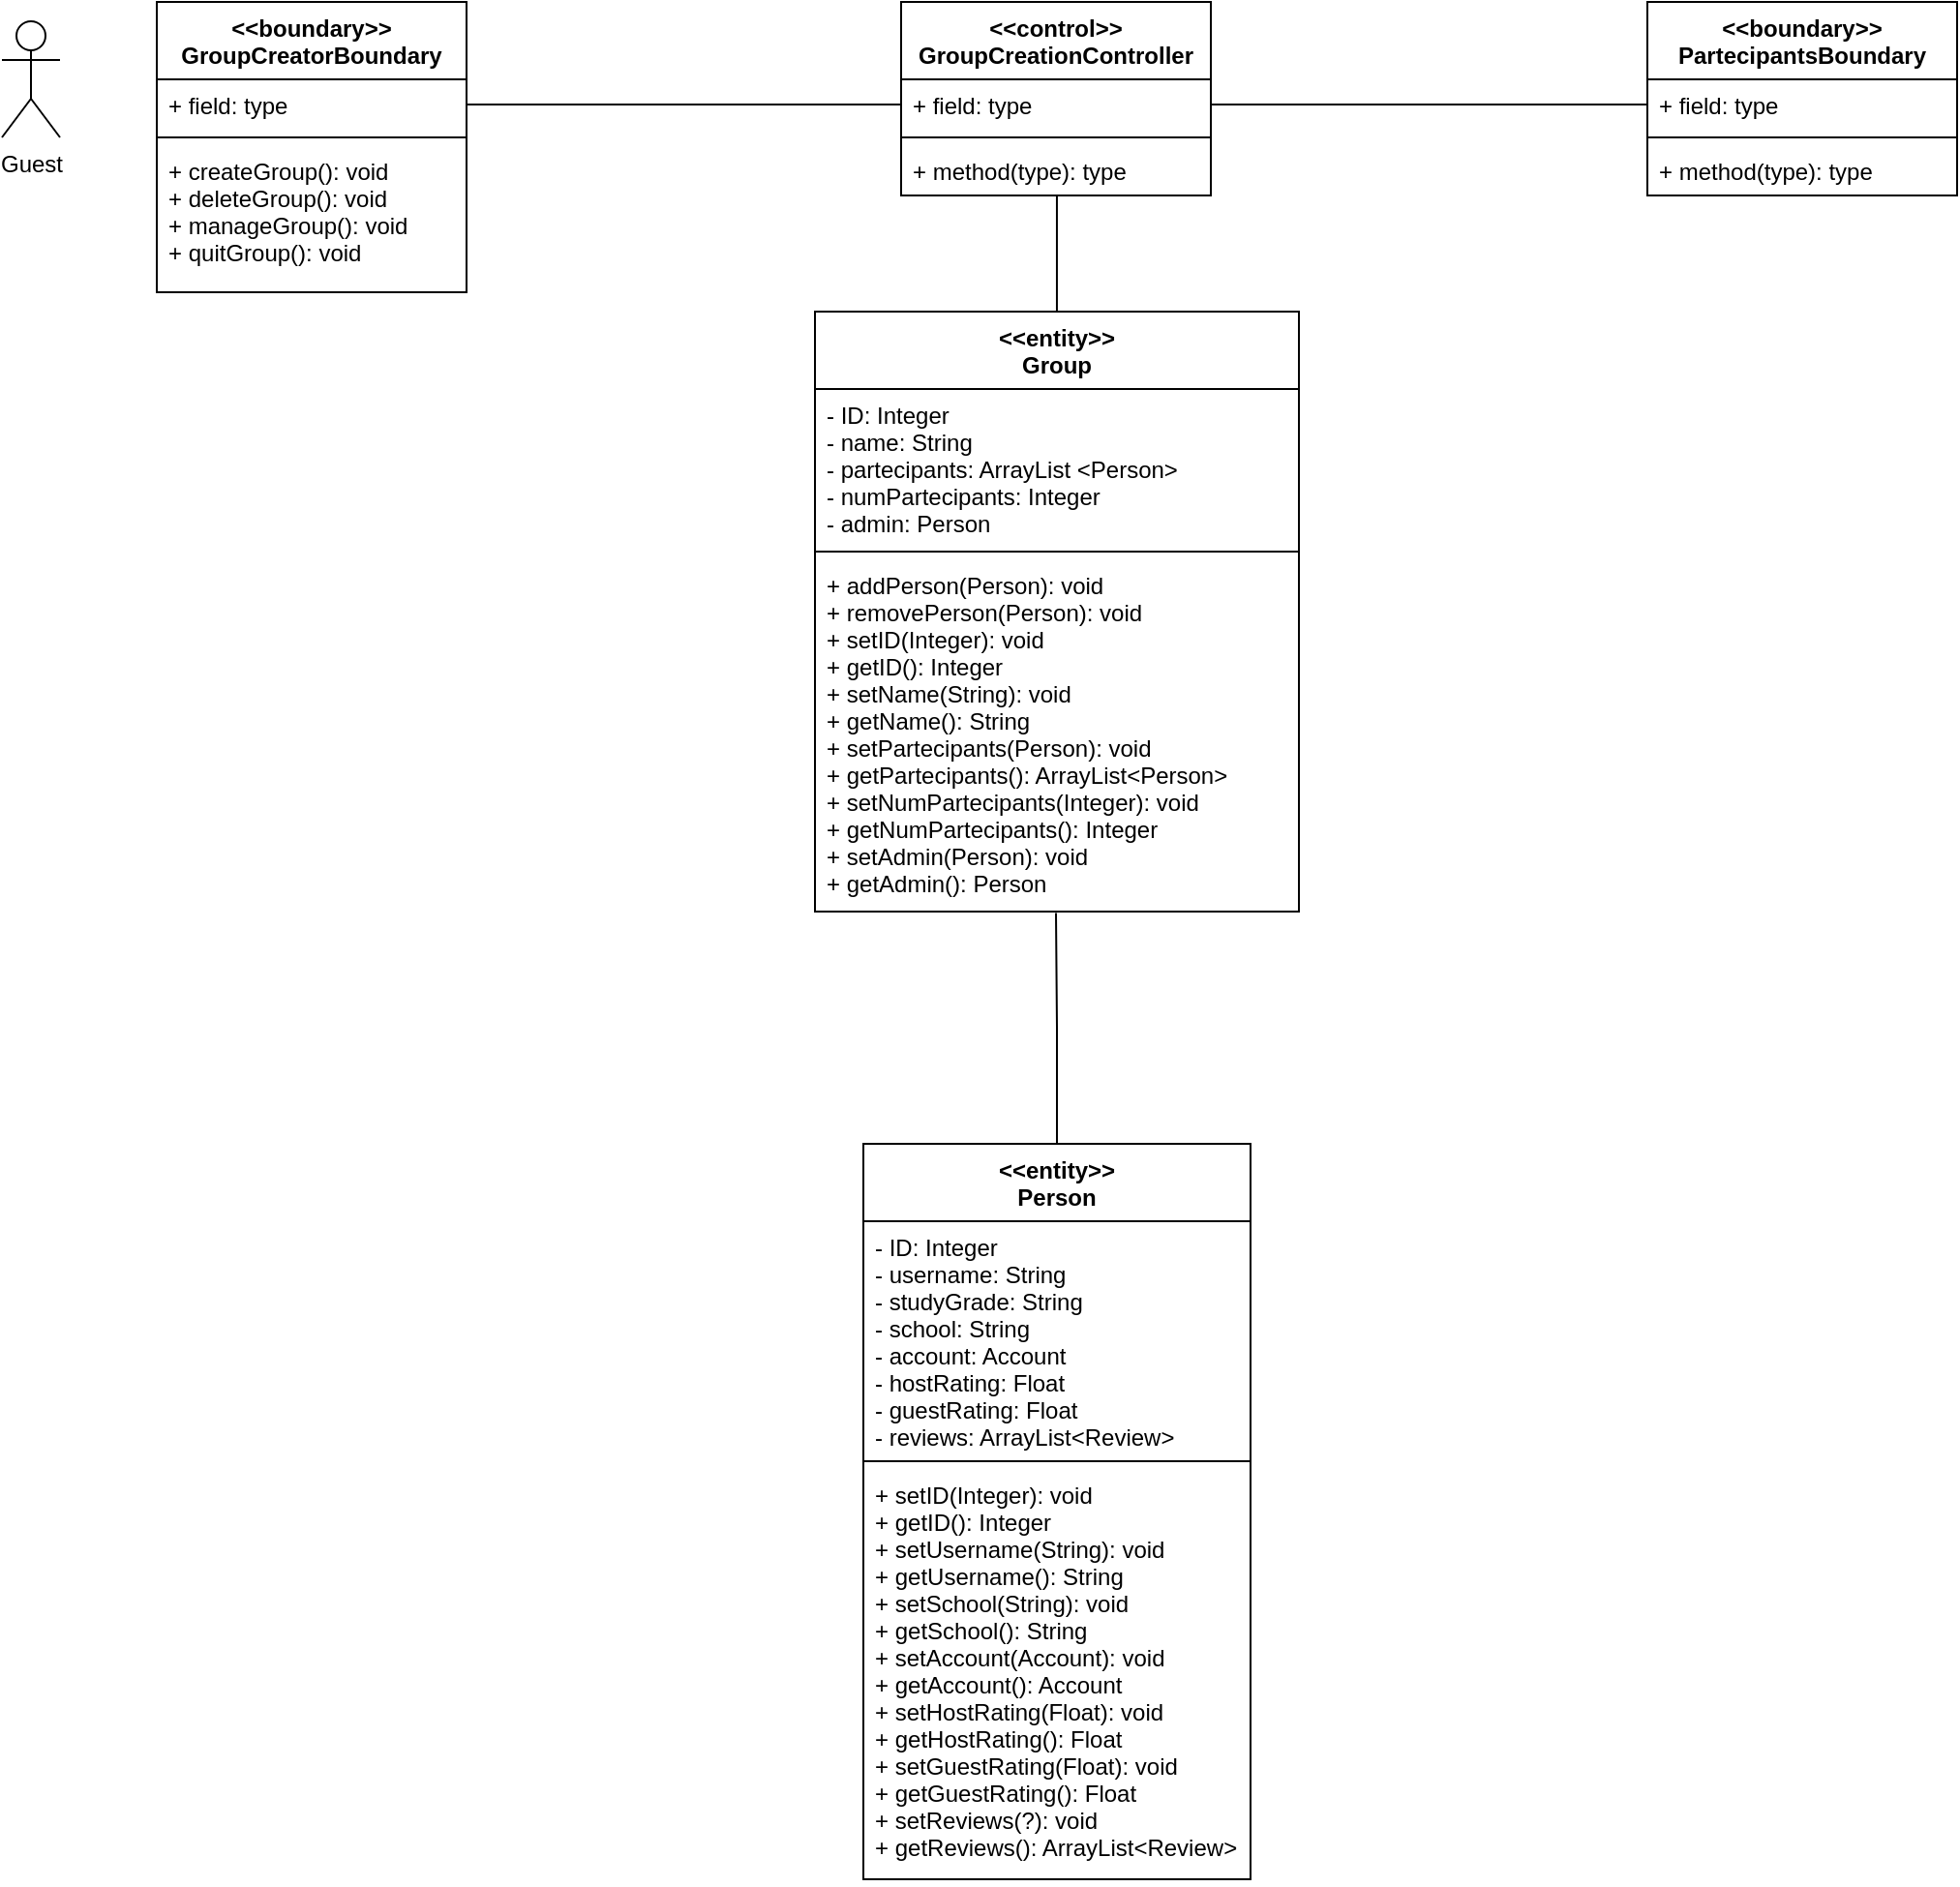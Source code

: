 <mxfile version="14.0.0" type="github">
  <diagram id="Dc7GeFzG-FcH2cuk2T8l" name="Page-1">
    <mxGraphModel dx="1422" dy="762" grid="1" gridSize="10" guides="1" tooltips="1" connect="1" arrows="1" fold="1" page="1" pageScale="1" pageWidth="1169" pageHeight="827" math="0" shadow="0">
      <root>
        <mxCell id="0" />
        <mxCell id="1" parent="0" />
        <mxCell id="rdVfTWeEJSaxkg9jLC8A-1" style="edgeStyle=orthogonalEdgeStyle;rounded=0;orthogonalLoop=1;jettySize=auto;html=1;entryX=0.503;entryY=1;entryDx=0;entryDy=0;entryPerimeter=0;endArrow=none;endFill=0;" edge="1" parent="1" source="VWFVPysKA0NNUxh5vGem-1" target="VWFVPysKA0NNUxh5vGem-8">
          <mxGeometry relative="1" as="geometry" />
        </mxCell>
        <mxCell id="VWFVPysKA0NNUxh5vGem-1" value="&lt;&lt;entity&gt;&gt;&#xa;Group" style="swimlane;fontStyle=1;align=center;verticalAlign=top;childLayout=stackLayout;horizontal=1;startSize=40;horizontalStack=0;resizeParent=1;resizeParentMax=0;resizeLast=0;collapsible=1;marginBottom=0;" parent="1" vertex="1">
          <mxGeometry x="460" y="200" width="250" height="310" as="geometry" />
        </mxCell>
        <mxCell id="VWFVPysKA0NNUxh5vGem-2" value="- ID: Integer&#xa;- name: String&#xa;- partecipants: ArrayList &lt;Person&gt;&#xa;- numPartecipants: Integer&#xa;- admin: Person&#xa;" style="text;strokeColor=none;fillColor=none;align=left;verticalAlign=top;spacingLeft=4;spacingRight=4;overflow=hidden;rotatable=0;points=[[0,0.5],[1,0.5]];portConstraint=eastwest;" parent="VWFVPysKA0NNUxh5vGem-1" vertex="1">
          <mxGeometry y="40" width="250" height="80" as="geometry" />
        </mxCell>
        <mxCell id="VWFVPysKA0NNUxh5vGem-3" value="" style="line;strokeWidth=1;fillColor=none;align=left;verticalAlign=middle;spacingTop=-1;spacingLeft=3;spacingRight=3;rotatable=0;labelPosition=right;points=[];portConstraint=eastwest;" parent="VWFVPysKA0NNUxh5vGem-1" vertex="1">
          <mxGeometry y="120" width="250" height="8" as="geometry" />
        </mxCell>
        <mxCell id="VWFVPysKA0NNUxh5vGem-4" value="+ addPerson(Person): void&#xa;+ removePerson(Person): void&#xa;+ setID(Integer): void&#xa;+ getID(): Integer&#xa;+ setName(String): void&#xa;+ getName(): String&#xa;+ setPartecipants(Person): void&#xa;+ getPartecipants(): ArrayList&lt;Person&gt;&#xa;+ setNumPartecipants(Integer): void&#xa;+ getNumPartecipants(): Integer&#xa;+ setAdmin(Person): void&#xa;+ getAdmin(): Person" style="text;strokeColor=none;fillColor=none;align=left;verticalAlign=top;spacingLeft=4;spacingRight=4;overflow=hidden;rotatable=0;points=[[0,0.5],[1,0.5]];portConstraint=eastwest;" parent="VWFVPysKA0NNUxh5vGem-1" vertex="1">
          <mxGeometry y="128" width="250" height="182" as="geometry" />
        </mxCell>
        <mxCell id="VWFVPysKA0NNUxh5vGem-5" value="&lt;&lt;control&gt;&gt;&#xa;GroupCreationController" style="swimlane;fontStyle=1;align=center;verticalAlign=top;childLayout=stackLayout;horizontal=1;startSize=40;horizontalStack=0;resizeParent=1;resizeParentMax=0;resizeLast=0;collapsible=1;marginBottom=0;" parent="1" vertex="1">
          <mxGeometry x="504.5" y="40" width="160" height="100" as="geometry" />
        </mxCell>
        <mxCell id="VWFVPysKA0NNUxh5vGem-6" value="+ field: type" style="text;strokeColor=none;fillColor=none;align=left;verticalAlign=top;spacingLeft=4;spacingRight=4;overflow=hidden;rotatable=0;points=[[0,0.5],[1,0.5]];portConstraint=eastwest;" parent="VWFVPysKA0NNUxh5vGem-5" vertex="1">
          <mxGeometry y="40" width="160" height="26" as="geometry" />
        </mxCell>
        <mxCell id="VWFVPysKA0NNUxh5vGem-7" value="" style="line;strokeWidth=1;fillColor=none;align=left;verticalAlign=middle;spacingTop=-1;spacingLeft=3;spacingRight=3;rotatable=0;labelPosition=right;points=[];portConstraint=eastwest;" parent="VWFVPysKA0NNUxh5vGem-5" vertex="1">
          <mxGeometry y="66" width="160" height="8" as="geometry" />
        </mxCell>
        <mxCell id="VWFVPysKA0NNUxh5vGem-8" value="+ method(type): type" style="text;strokeColor=none;fillColor=none;align=left;verticalAlign=top;spacingLeft=4;spacingRight=4;overflow=hidden;rotatable=0;points=[[0,0.5],[1,0.5]];portConstraint=eastwest;" parent="VWFVPysKA0NNUxh5vGem-5" vertex="1">
          <mxGeometry y="74" width="160" height="26" as="geometry" />
        </mxCell>
        <mxCell id="VWFVPysKA0NNUxh5vGem-9" value="&lt;&lt;boundary&gt;&gt;&#xa;GroupCreatorBoundary" style="swimlane;fontStyle=1;align=center;verticalAlign=top;childLayout=stackLayout;horizontal=1;startSize=40;horizontalStack=0;resizeParent=1;resizeParentMax=0;resizeLast=0;collapsible=1;marginBottom=0;" parent="1" vertex="1">
          <mxGeometry x="120" y="40" width="160" height="150" as="geometry" />
        </mxCell>
        <mxCell id="VWFVPysKA0NNUxh5vGem-10" value="+ field: type" style="text;strokeColor=none;fillColor=none;align=left;verticalAlign=top;spacingLeft=4;spacingRight=4;overflow=hidden;rotatable=0;points=[[0,0.5],[1,0.5]];portConstraint=eastwest;" parent="VWFVPysKA0NNUxh5vGem-9" vertex="1">
          <mxGeometry y="40" width="160" height="26" as="geometry" />
        </mxCell>
        <mxCell id="VWFVPysKA0NNUxh5vGem-11" value="" style="line;strokeWidth=1;fillColor=none;align=left;verticalAlign=middle;spacingTop=-1;spacingLeft=3;spacingRight=3;rotatable=0;labelPosition=right;points=[];portConstraint=eastwest;" parent="VWFVPysKA0NNUxh5vGem-9" vertex="1">
          <mxGeometry y="66" width="160" height="8" as="geometry" />
        </mxCell>
        <mxCell id="VWFVPysKA0NNUxh5vGem-12" value="+ createGroup(): void&#xa;+ deleteGroup(): void&#xa;+ manageGroup(): void&#xa;+ quitGroup(): void" style="text;strokeColor=none;fillColor=none;align=left;verticalAlign=top;spacingLeft=4;spacingRight=4;overflow=hidden;rotatable=0;points=[[0,0.5],[1,0.5]];portConstraint=eastwest;" parent="VWFVPysKA0NNUxh5vGem-9" vertex="1">
          <mxGeometry y="74" width="160" height="76" as="geometry" />
        </mxCell>
        <mxCell id="YK3vZ0_wEmMxeU1HKApD-1" value="Guest" style="shape=umlActor;verticalLabelPosition=bottom;verticalAlign=top;html=1;outlineConnect=0;" parent="1" vertex="1">
          <mxGeometry x="40" y="50" width="30" height="60" as="geometry" />
        </mxCell>
        <mxCell id="YK3vZ0_wEmMxeU1HKApD-20" style="edgeStyle=orthogonalEdgeStyle;rounded=0;orthogonalLoop=1;jettySize=auto;html=1;exitX=1;exitY=0.5;exitDx=0;exitDy=0;entryX=0;entryY=0.5;entryDx=0;entryDy=0;endArrow=none;endFill=0;" parent="1" source="VWFVPysKA0NNUxh5vGem-10" target="VWFVPysKA0NNUxh5vGem-6" edge="1">
          <mxGeometry relative="1" as="geometry" />
        </mxCell>
        <mxCell id="vYNlGMxEGL44ToYFTLxL-1" value="&lt;&lt;boundary&gt;&gt;&#xa;PartecipantsBoundary" style="swimlane;fontStyle=1;align=center;verticalAlign=top;childLayout=stackLayout;horizontal=1;startSize=40;horizontalStack=0;resizeParent=1;resizeParentMax=0;resizeLast=0;collapsible=1;marginBottom=0;" parent="1" vertex="1">
          <mxGeometry x="890" y="40" width="160" height="100" as="geometry" />
        </mxCell>
        <mxCell id="vYNlGMxEGL44ToYFTLxL-2" value="+ field: type" style="text;strokeColor=none;fillColor=none;align=left;verticalAlign=top;spacingLeft=4;spacingRight=4;overflow=hidden;rotatable=0;points=[[0,0.5],[1,0.5]];portConstraint=eastwest;" parent="vYNlGMxEGL44ToYFTLxL-1" vertex="1">
          <mxGeometry y="40" width="160" height="26" as="geometry" />
        </mxCell>
        <mxCell id="vYNlGMxEGL44ToYFTLxL-3" value="" style="line;strokeWidth=1;fillColor=none;align=left;verticalAlign=middle;spacingTop=-1;spacingLeft=3;spacingRight=3;rotatable=0;labelPosition=right;points=[];portConstraint=eastwest;" parent="vYNlGMxEGL44ToYFTLxL-1" vertex="1">
          <mxGeometry y="66" width="160" height="8" as="geometry" />
        </mxCell>
        <mxCell id="vYNlGMxEGL44ToYFTLxL-4" value="+ method(type): type" style="text;strokeColor=none;fillColor=none;align=left;verticalAlign=top;spacingLeft=4;spacingRight=4;overflow=hidden;rotatable=0;points=[[0,0.5],[1,0.5]];portConstraint=eastwest;" parent="vYNlGMxEGL44ToYFTLxL-1" vertex="1">
          <mxGeometry y="74" width="160" height="26" as="geometry" />
        </mxCell>
        <mxCell id="vYNlGMxEGL44ToYFTLxL-5" style="edgeStyle=orthogonalEdgeStyle;rounded=0;orthogonalLoop=1;jettySize=auto;html=1;entryX=0;entryY=0.5;entryDx=0;entryDy=0;endArrow=none;endFill=0;" parent="1" source="VWFVPysKA0NNUxh5vGem-6" target="vYNlGMxEGL44ToYFTLxL-2" edge="1">
          <mxGeometry relative="1" as="geometry" />
        </mxCell>
        <mxCell id="rdVfTWeEJSaxkg9jLC8A-6" style="edgeStyle=orthogonalEdgeStyle;rounded=0;orthogonalLoop=1;jettySize=auto;html=1;exitX=0.5;exitY=0;exitDx=0;exitDy=0;endArrow=none;endFill=0;entryX=0.498;entryY=1.004;entryDx=0;entryDy=0;entryPerimeter=0;" edge="1" parent="1" source="rdVfTWeEJSaxkg9jLC8A-2" target="VWFVPysKA0NNUxh5vGem-4">
          <mxGeometry relative="1" as="geometry" />
        </mxCell>
        <mxCell id="rdVfTWeEJSaxkg9jLC8A-2" value="&lt;&lt;entity&gt;&gt;&#xa;Person" style="swimlane;fontStyle=1;align=center;verticalAlign=top;childLayout=stackLayout;horizontal=1;startSize=40;horizontalStack=0;resizeParent=1;resizeParentMax=0;resizeLast=0;collapsible=1;marginBottom=0;" vertex="1" parent="1">
          <mxGeometry x="485" y="630" width="200" height="380" as="geometry" />
        </mxCell>
        <mxCell id="rdVfTWeEJSaxkg9jLC8A-3" value="- ID: Integer&#xa;- username: String&#xa;- studyGrade: String&#xa;- school: String&#xa;- account: Account&#xa;- hostRating: Float&#xa;- guestRating: Float&#xa;- reviews: ArrayList&lt;Review&gt;" style="text;strokeColor=none;fillColor=none;align=left;verticalAlign=top;spacingLeft=4;spacingRight=4;overflow=hidden;rotatable=0;points=[[0,0.5],[1,0.5]];portConstraint=eastwest;" vertex="1" parent="rdVfTWeEJSaxkg9jLC8A-2">
          <mxGeometry y="40" width="200" height="120" as="geometry" />
        </mxCell>
        <mxCell id="rdVfTWeEJSaxkg9jLC8A-4" value="" style="line;strokeWidth=1;fillColor=none;align=left;verticalAlign=middle;spacingTop=-1;spacingLeft=3;spacingRight=3;rotatable=0;labelPosition=right;points=[];portConstraint=eastwest;" vertex="1" parent="rdVfTWeEJSaxkg9jLC8A-2">
          <mxGeometry y="160" width="200" height="8" as="geometry" />
        </mxCell>
        <mxCell id="rdVfTWeEJSaxkg9jLC8A-5" value="+ setID(Integer): void&#xa;+ getID(): Integer&#xa;+ setUsername(String): void&#xa;+ getUsername(): String&#xa;+ setSchool(String): void&#xa;+ getSchool(): String&#xa;+ setAccount(Account): void&#xa;+ getAccount(): Account&#xa;+ setHostRating(Float): void&#xa;+ getHostRating(): Float&#xa;+ setGuestRating(Float): void&#xa;+ getGuestRating(): Float&#xa;+ setReviews(?): void&#xa;+ getReviews(): ArrayList&lt;Review&gt;" style="text;strokeColor=none;fillColor=none;align=left;verticalAlign=top;spacingLeft=4;spacingRight=4;overflow=hidden;rotatable=0;points=[[0,0.5],[1,0.5]];portConstraint=eastwest;" vertex="1" parent="rdVfTWeEJSaxkg9jLC8A-2">
          <mxGeometry y="168" width="200" height="212" as="geometry" />
        </mxCell>
      </root>
    </mxGraphModel>
  </diagram>
</mxfile>
